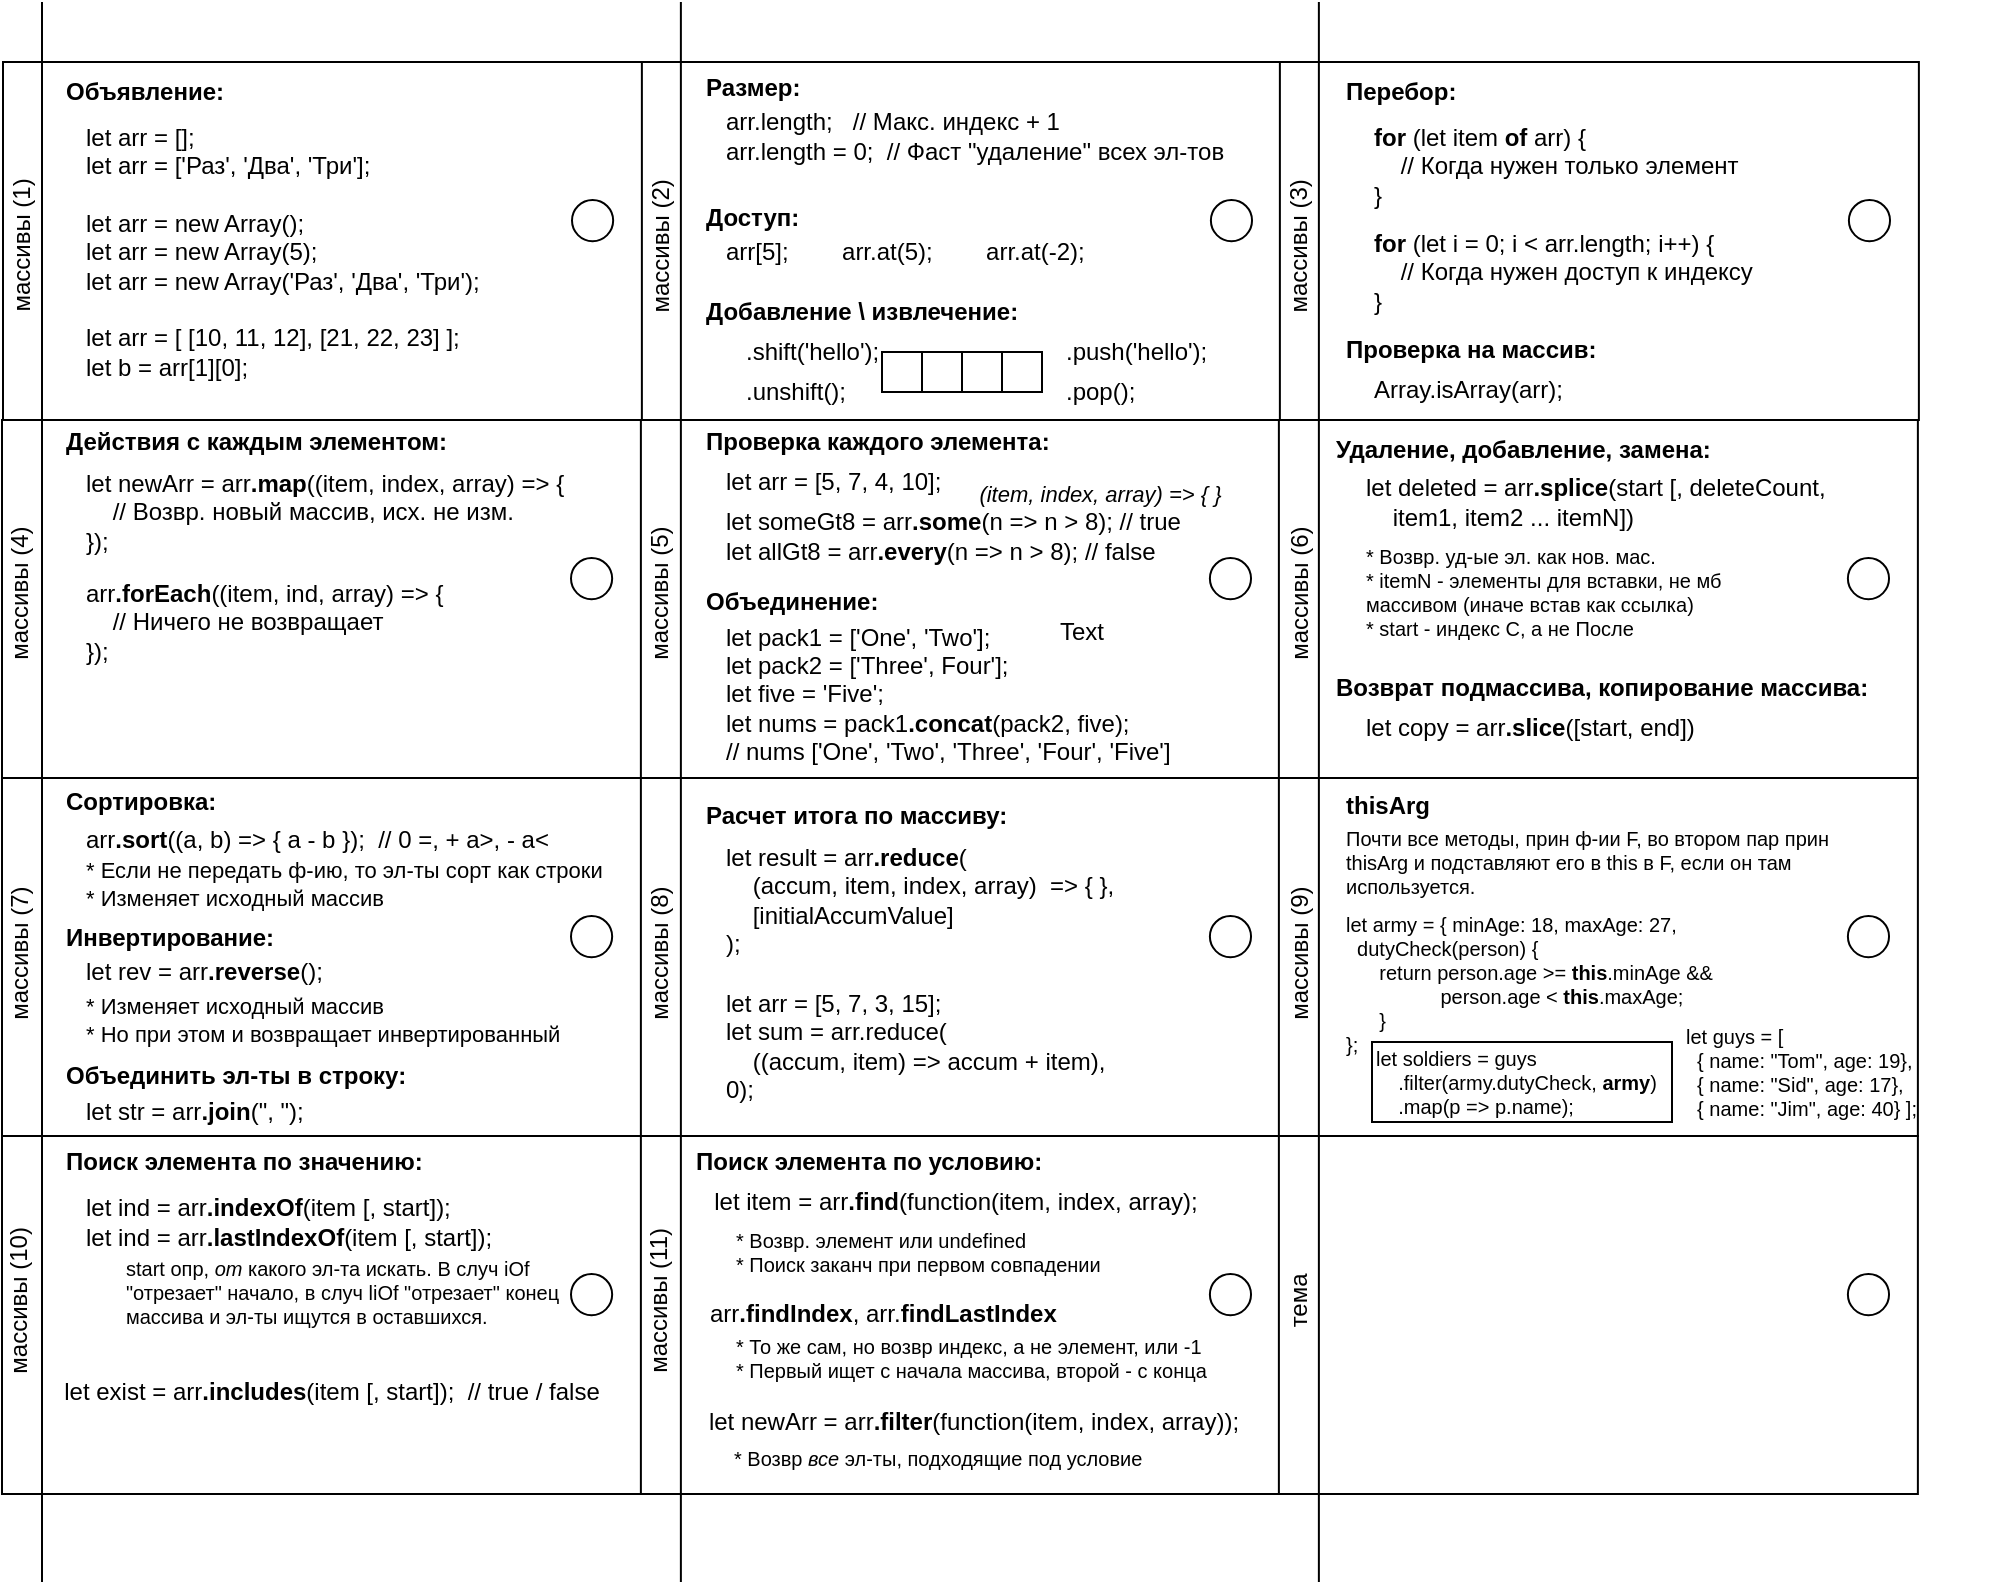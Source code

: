 <mxfile version="21.2.1" type="device">
  <diagram name="Page-1" id="1KvLHjhDO8Ya7sMIbihE">
    <mxGraphModel dx="1548" dy="902" grid="1" gridSize="10" guides="0" tooltips="1" connect="0" arrows="0" fold="1" page="1" pageScale="1" pageWidth="1169" pageHeight="827" math="0" shadow="0">
      <root>
        <mxCell id="0" />
        <mxCell id="1" parent="0" />
        <mxCell id="gW3RS581xUKZD0ln1KTk-149" value="" style="rounded=0;whiteSpace=wrap;html=1;" parent="1" vertex="1">
          <mxGeometry x="100.5" y="50" width="319.5" height="179" as="geometry" />
        </mxCell>
        <mxCell id="gW3RS581xUKZD0ln1KTk-156" value="" style="ellipse;whiteSpace=wrap;html=1;aspect=fixed;" parent="1" vertex="1">
          <mxGeometry x="385" y="119" width="20.58" height="20.58" as="geometry" />
        </mxCell>
        <mxCell id="gW3RS581xUKZD0ln1KTk-175" value="массивы (1)" style="text;html=1;strokeColor=none;fillColor=none;align=center;verticalAlign=middle;whiteSpace=wrap;rounded=0;fontSize=12;rotation=-90;" parent="1" vertex="1">
          <mxGeometry x="21.56" y="135.36" width="177" height="13.12" as="geometry" />
        </mxCell>
        <mxCell id="rAkCXhPuqPbyu8A7eklI-6" value="" style="rounded=0;whiteSpace=wrap;html=1;" parent="1" vertex="1">
          <mxGeometry x="100" y="229" width="319.5" height="179" as="geometry" />
        </mxCell>
        <mxCell id="rAkCXhPuqPbyu8A7eklI-7" value="" style="ellipse;whiteSpace=wrap;html=1;aspect=fixed;" parent="1" vertex="1">
          <mxGeometry x="384.5" y="298" width="20.58" height="20.58" as="geometry" />
        </mxCell>
        <mxCell id="rAkCXhPuqPbyu8A7eklI-8" value="" style="rounded=0;whiteSpace=wrap;html=1;" parent="1" vertex="1">
          <mxGeometry x="100" y="408" width="319.5" height="179" as="geometry" />
        </mxCell>
        <mxCell id="rAkCXhPuqPbyu8A7eklI-9" value="" style="ellipse;whiteSpace=wrap;html=1;aspect=fixed;" parent="1" vertex="1">
          <mxGeometry x="384.5" y="477" width="20.58" height="20.58" as="geometry" />
        </mxCell>
        <mxCell id="rAkCXhPuqPbyu8A7eklI-10" value="" style="rounded=0;whiteSpace=wrap;html=1;" parent="1" vertex="1">
          <mxGeometry x="100" y="587" width="319.5" height="179" as="geometry" />
        </mxCell>
        <mxCell id="rAkCXhPuqPbyu8A7eklI-11" value="" style="ellipse;whiteSpace=wrap;html=1;aspect=fixed;" parent="1" vertex="1">
          <mxGeometry x="384.5" y="656" width="20.58" height="20.58" as="geometry" />
        </mxCell>
        <mxCell id="rAkCXhPuqPbyu8A7eklI-14" value="" style="endArrow=none;html=1;rounded=0;" parent="1" edge="1">
          <mxGeometry width="50" height="50" relative="1" as="geometry">
            <mxPoint x="120" y="810" as="sourcePoint" />
            <mxPoint x="120" y="20" as="targetPoint" />
          </mxGeometry>
        </mxCell>
        <mxCell id="zjbpPbley1TwkYgg-s3r-1" value="" style="rounded=0;whiteSpace=wrap;html=1;" parent="1" vertex="1">
          <mxGeometry x="419.94" y="50" width="319.5" height="179" as="geometry" />
        </mxCell>
        <mxCell id="zjbpPbley1TwkYgg-s3r-2" value="" style="ellipse;whiteSpace=wrap;html=1;aspect=fixed;" parent="1" vertex="1">
          <mxGeometry x="704.44" y="119" width="20.58" height="20.58" as="geometry" />
        </mxCell>
        <mxCell id="zjbpPbley1TwkYgg-s3r-3" value="массивы (2)" style="text;html=1;strokeColor=none;fillColor=none;align=center;verticalAlign=middle;whiteSpace=wrap;rounded=0;fontSize=12;rotation=-90;" parent="1" vertex="1">
          <mxGeometry x="341" y="135.36" width="177" height="13.12" as="geometry" />
        </mxCell>
        <mxCell id="zjbpPbley1TwkYgg-s3r-10" value="" style="rounded=0;whiteSpace=wrap;html=1;" parent="1" vertex="1">
          <mxGeometry x="419.44" y="229" width="319.5" height="179" as="geometry" />
        </mxCell>
        <mxCell id="zjbpPbley1TwkYgg-s3r-11" value="" style="ellipse;whiteSpace=wrap;html=1;aspect=fixed;" parent="1" vertex="1">
          <mxGeometry x="703.94" y="298" width="20.58" height="20.58" as="geometry" />
        </mxCell>
        <mxCell id="zjbpPbley1TwkYgg-s3r-12" value="" style="rounded=0;whiteSpace=wrap;html=1;" parent="1" vertex="1">
          <mxGeometry x="419.44" y="408" width="319.5" height="179" as="geometry" />
        </mxCell>
        <mxCell id="zjbpPbley1TwkYgg-s3r-13" value="" style="ellipse;whiteSpace=wrap;html=1;aspect=fixed;" parent="1" vertex="1">
          <mxGeometry x="703.94" y="477" width="20.58" height="20.58" as="geometry" />
        </mxCell>
        <mxCell id="zjbpPbley1TwkYgg-s3r-14" value="" style="rounded=0;whiteSpace=wrap;html=1;" parent="1" vertex="1">
          <mxGeometry x="419.44" y="587" width="319.5" height="179" as="geometry" />
        </mxCell>
        <mxCell id="zjbpPbley1TwkYgg-s3r-15" value="" style="ellipse;whiteSpace=wrap;html=1;aspect=fixed;" parent="1" vertex="1">
          <mxGeometry x="703.94" y="656" width="20.58" height="20.58" as="geometry" />
        </mxCell>
        <mxCell id="zjbpPbley1TwkYgg-s3r-16" value="" style="endArrow=none;html=1;rounded=0;" parent="1" edge="1">
          <mxGeometry width="50" height="50" relative="1" as="geometry">
            <mxPoint x="439.44" y="810" as="sourcePoint" />
            <mxPoint x="439.44" y="20" as="targetPoint" />
          </mxGeometry>
        </mxCell>
        <mxCell id="zjbpPbley1TwkYgg-s3r-17" value="" style="rounded=0;whiteSpace=wrap;html=1;" parent="1" vertex="1">
          <mxGeometry x="738.94" y="50" width="319.5" height="179" as="geometry" />
        </mxCell>
        <mxCell id="zjbpPbley1TwkYgg-s3r-18" value="" style="ellipse;whiteSpace=wrap;html=1;aspect=fixed;" parent="1" vertex="1">
          <mxGeometry x="1023.44" y="119" width="20.58" height="20.58" as="geometry" />
        </mxCell>
        <mxCell id="zjbpPbley1TwkYgg-s3r-19" value="массивы (3)" style="text;html=1;strokeColor=none;fillColor=none;align=center;verticalAlign=middle;whiteSpace=wrap;rounded=0;fontSize=12;rotation=-90;" parent="1" vertex="1">
          <mxGeometry x="660" y="135.36" width="177" height="13.12" as="geometry" />
        </mxCell>
        <mxCell id="zjbpPbley1TwkYgg-s3r-26" value="" style="rounded=0;whiteSpace=wrap;html=1;" parent="1" vertex="1">
          <mxGeometry x="738.44" y="229" width="319.5" height="179" as="geometry" />
        </mxCell>
        <mxCell id="zjbpPbley1TwkYgg-s3r-27" value="" style="ellipse;whiteSpace=wrap;html=1;aspect=fixed;" parent="1" vertex="1">
          <mxGeometry x="1022.94" y="298" width="20.58" height="20.58" as="geometry" />
        </mxCell>
        <mxCell id="zjbpPbley1TwkYgg-s3r-28" value="" style="rounded=0;whiteSpace=wrap;html=1;" parent="1" vertex="1">
          <mxGeometry x="738.44" y="408" width="319.5" height="179" as="geometry" />
        </mxCell>
        <mxCell id="zjbpPbley1TwkYgg-s3r-29" value="" style="ellipse;whiteSpace=wrap;html=1;aspect=fixed;" parent="1" vertex="1">
          <mxGeometry x="1022.94" y="477" width="20.58" height="20.58" as="geometry" />
        </mxCell>
        <mxCell id="zjbpPbley1TwkYgg-s3r-30" value="" style="rounded=0;whiteSpace=wrap;html=1;" parent="1" vertex="1">
          <mxGeometry x="738.44" y="587" width="319.5" height="179" as="geometry" />
        </mxCell>
        <mxCell id="zjbpPbley1TwkYgg-s3r-31" value="" style="ellipse;whiteSpace=wrap;html=1;aspect=fixed;" parent="1" vertex="1">
          <mxGeometry x="1022.94" y="656" width="20.58" height="20.58" as="geometry" />
        </mxCell>
        <mxCell id="zjbpPbley1TwkYgg-s3r-32" value="" style="endArrow=none;html=1;rounded=0;" parent="1" edge="1">
          <mxGeometry width="50" height="50" relative="1" as="geometry">
            <mxPoint x="758.44" y="810" as="sourcePoint" />
            <mxPoint x="758.44" y="20" as="targetPoint" />
          </mxGeometry>
        </mxCell>
        <mxCell id="zjbpPbley1TwkYgg-s3r-33" value="массивы (5)" style="text;html=1;strokeColor=none;fillColor=none;align=center;verticalAlign=middle;whiteSpace=wrap;rounded=0;fontSize=12;rotation=-90;" parent="1" vertex="1">
          <mxGeometry x="340" y="309" width="177" height="13.12" as="geometry" />
        </mxCell>
        <mxCell id="zjbpPbley1TwkYgg-s3r-34" value="массивы (6)" style="text;html=1;strokeColor=none;fillColor=none;align=center;verticalAlign=middle;whiteSpace=wrap;rounded=0;fontSize=12;rotation=-90;" parent="1" vertex="1">
          <mxGeometry x="660" y="309" width="177" height="13.12" as="geometry" />
        </mxCell>
        <mxCell id="zjbpPbley1TwkYgg-s3r-35" value="массивы (4)" style="text;html=1;strokeColor=none;fillColor=none;align=center;verticalAlign=middle;whiteSpace=wrap;rounded=0;fontSize=12;rotation=-90;" parent="1" vertex="1">
          <mxGeometry x="20" y="309" width="177" height="13.12" as="geometry" />
        </mxCell>
        <mxCell id="zjbpPbley1TwkYgg-s3r-36" value="массивы (9)" style="text;html=1;strokeColor=none;fillColor=none;align=center;verticalAlign=middle;whiteSpace=wrap;rounded=0;fontSize=12;rotation=-90;" parent="1" vertex="1">
          <mxGeometry x="660" y="489" width="177" height="13.12" as="geometry" />
        </mxCell>
        <mxCell id="zjbpPbley1TwkYgg-s3r-37" value="тема" style="text;html=1;strokeColor=none;fillColor=none;align=center;verticalAlign=middle;whiteSpace=wrap;rounded=0;fontSize=12;rotation=-90;" parent="1" vertex="1">
          <mxGeometry x="660" y="662.64" width="177" height="13.12" as="geometry" />
        </mxCell>
        <mxCell id="zjbpPbley1TwkYgg-s3r-38" value="массивы (8)" style="text;html=1;strokeColor=none;fillColor=none;align=center;verticalAlign=middle;whiteSpace=wrap;rounded=0;fontSize=12;rotation=-90;" parent="1" vertex="1">
          <mxGeometry x="340" y="489" width="177" height="13.12" as="geometry" />
        </mxCell>
        <mxCell id="zjbpPbley1TwkYgg-s3r-39" value="массивы (11)" style="text;html=1;strokeColor=none;fillColor=none;align=center;verticalAlign=middle;whiteSpace=wrap;rounded=0;fontSize=12;rotation=-90;" parent="1" vertex="1">
          <mxGeometry x="340" y="662.64" width="177" height="13.12" as="geometry" />
        </mxCell>
        <mxCell id="zjbpPbley1TwkYgg-s3r-40" value="массивы (7)" style="text;html=1;strokeColor=none;fillColor=none;align=center;verticalAlign=middle;whiteSpace=wrap;rounded=0;fontSize=12;rotation=-90;" parent="1" vertex="1">
          <mxGeometry x="20" y="489" width="177" height="13.12" as="geometry" />
        </mxCell>
        <mxCell id="zjbpPbley1TwkYgg-s3r-41" value="массивы (10)" style="text;html=1;strokeColor=none;fillColor=none;align=center;verticalAlign=middle;whiteSpace=wrap;rounded=0;fontSize=12;rotation=-90;" parent="1" vertex="1">
          <mxGeometry x="20" y="662.64" width="177" height="13.12" as="geometry" />
        </mxCell>
        <mxCell id="-vLvVNmVdAqNbn93lAZJ-1" value="let arr = [];&lt;br&gt;let arr = [&#39;Раз&#39;, &#39;Два&#39;, &#39;Три&#39;];&lt;br&gt;&lt;br&gt;let arr = new Array();&lt;br&gt;let arr = new Array(5);&lt;br&gt;let arr = new Array(&#39;Раз&#39;, &#39;Два&#39;, &#39;Три&#39;);&lt;br&gt;&lt;br&gt;let arr = [ [10, 11, 12], [21, 22, 23] ];&lt;br&gt;let b = arr[1][0];" style="text;html=1;strokeColor=none;fillColor=none;align=left;verticalAlign=middle;whiteSpace=wrap;rounded=0;" parent="1" vertex="1">
          <mxGeometry x="140" y="70" width="240" height="150" as="geometry" />
        </mxCell>
        <mxCell id="-vLvVNmVdAqNbn93lAZJ-2" value="Объявление:" style="text;html=1;strokeColor=none;fillColor=none;align=left;verticalAlign=middle;whiteSpace=wrap;rounded=0;fontStyle=1" parent="1" vertex="1">
          <mxGeometry x="130" y="50" width="210" height="30" as="geometry" />
        </mxCell>
        <mxCell id="-vLvVNmVdAqNbn93lAZJ-3" value="Размер:" style="text;html=1;strokeColor=none;fillColor=none;align=left;verticalAlign=middle;whiteSpace=wrap;rounded=0;fontStyle=1" parent="1" vertex="1">
          <mxGeometry x="450" y="58" width="210" height="10" as="geometry" />
        </mxCell>
        <mxCell id="-vLvVNmVdAqNbn93lAZJ-4" value="arr.length;&amp;nbsp; &amp;nbsp;// Макс. индекс + 1&lt;br&gt;arr.length = 0;&amp;nbsp; // Фаст &quot;удаление&quot; всех эл-тов" style="text;html=1;strokeColor=none;fillColor=none;align=left;verticalAlign=middle;whiteSpace=wrap;rounded=0;" parent="1" vertex="1">
          <mxGeometry x="460" y="69" width="270" height="36" as="geometry" />
        </mxCell>
        <mxCell id="-vLvVNmVdAqNbn93lAZJ-6" value="arr[5];&amp;nbsp; &amp;nbsp; &amp;nbsp; &amp;nbsp; arr.at(5);&amp;nbsp; &amp;nbsp; &amp;nbsp; &amp;nbsp; arr.at(-2);" style="text;html=1;strokeColor=none;fillColor=none;align=left;verticalAlign=middle;whiteSpace=wrap;rounded=0;" parent="1" vertex="1">
          <mxGeometry x="460" y="136" width="240" height="18" as="geometry" />
        </mxCell>
        <mxCell id="-vLvVNmVdAqNbn93lAZJ-7" value="Доступ:" style="text;html=1;strokeColor=none;fillColor=none;align=left;verticalAlign=middle;whiteSpace=wrap;rounded=0;fontStyle=1" parent="1" vertex="1">
          <mxGeometry x="450" y="118" width="210" height="20" as="geometry" />
        </mxCell>
        <mxCell id="-vLvVNmVdAqNbn93lAZJ-8" value="Перебор:" style="text;html=1;strokeColor=none;fillColor=none;align=left;verticalAlign=middle;whiteSpace=wrap;rounded=0;fontStyle=1" parent="1" vertex="1">
          <mxGeometry x="770" y="50" width="210" height="30" as="geometry" />
        </mxCell>
        <mxCell id="-vLvVNmVdAqNbn93lAZJ-9" value="&lt;b&gt;for &lt;/b&gt;(let i = 0; i &amp;lt; arr.length; i++) {&lt;br&gt;&amp;nbsp; &amp;nbsp; // Когда нужен доступ к индексу&lt;br&gt;}" style="text;html=1;strokeColor=none;fillColor=none;align=left;verticalAlign=middle;whiteSpace=wrap;rounded=0;" parent="1" vertex="1">
          <mxGeometry x="784" y="140" width="270" height="30" as="geometry" />
        </mxCell>
        <mxCell id="-vLvVNmVdAqNbn93lAZJ-10" value="&lt;b&gt;for&lt;/b&gt; (let item &lt;b&gt;of&lt;/b&gt; arr) {&lt;br style=&quot;border-color: var(--border-color);&quot;&gt;&lt;span style=&quot;&quot;&gt;&amp;nbsp; &amp;nbsp; // Когда нужен только элемент&lt;/span&gt;&lt;br style=&quot;border-color: var(--border-color);&quot;&gt;&lt;span style=&quot;&quot;&gt;}&lt;/span&gt;" style="text;html=1;strokeColor=none;fillColor=none;align=left;verticalAlign=middle;whiteSpace=wrap;rounded=0;" parent="1" vertex="1">
          <mxGeometry x="784" y="87" width="200" height="30" as="geometry" />
        </mxCell>
        <mxCell id="-vLvVNmVdAqNbn93lAZJ-11" value="Добавление \ извлечение:" style="text;html=1;strokeColor=none;fillColor=none;align=left;verticalAlign=middle;whiteSpace=wrap;rounded=0;fontStyle=1" parent="1" vertex="1">
          <mxGeometry x="450" y="165" width="160" height="20" as="geometry" />
        </mxCell>
        <mxCell id="-vLvVNmVdAqNbn93lAZJ-12" value="" style="rounded=0;whiteSpace=wrap;html=1;" parent="1" vertex="1">
          <mxGeometry x="540" y="195" width="20" height="20" as="geometry" />
        </mxCell>
        <mxCell id="-vLvVNmVdAqNbn93lAZJ-13" value="" style="rounded=0;whiteSpace=wrap;html=1;" parent="1" vertex="1">
          <mxGeometry x="560" y="195" width="20" height="20" as="geometry" />
        </mxCell>
        <mxCell id="-vLvVNmVdAqNbn93lAZJ-14" value="" style="rounded=0;whiteSpace=wrap;html=1;" parent="1" vertex="1">
          <mxGeometry x="580" y="195" width="20" height="20" as="geometry" />
        </mxCell>
        <mxCell id="-vLvVNmVdAqNbn93lAZJ-15" value="" style="rounded=0;whiteSpace=wrap;html=1;" parent="1" vertex="1">
          <mxGeometry x="600" y="195" width="20" height="20" as="geometry" />
        </mxCell>
        <mxCell id="-vLvVNmVdAqNbn93lAZJ-16" value=".push(&#39;hello&#39;);" style="text;html=1;strokeColor=none;fillColor=none;align=left;verticalAlign=middle;whiteSpace=wrap;rounded=0;" parent="1" vertex="1">
          <mxGeometry x="630" y="185" width="60" height="20" as="geometry" />
        </mxCell>
        <mxCell id="-vLvVNmVdAqNbn93lAZJ-17" value=".pop();" style="text;html=1;strokeColor=none;fillColor=none;align=left;verticalAlign=middle;whiteSpace=wrap;rounded=0;" parent="1" vertex="1">
          <mxGeometry x="630" y="205" width="60" height="20" as="geometry" />
        </mxCell>
        <mxCell id="-vLvVNmVdAqNbn93lAZJ-18" value=".shift(&#39;hello&#39;);" style="text;html=1;strokeColor=none;fillColor=none;align=left;verticalAlign=middle;whiteSpace=wrap;rounded=0;" parent="1" vertex="1">
          <mxGeometry x="470" y="185" width="60" height="20" as="geometry" />
        </mxCell>
        <mxCell id="-vLvVNmVdAqNbn93lAZJ-19" value=".unshift();" style="text;html=1;strokeColor=none;fillColor=none;align=left;verticalAlign=middle;whiteSpace=wrap;rounded=0;" parent="1" vertex="1">
          <mxGeometry x="470" y="205" width="60" height="20" as="geometry" />
        </mxCell>
        <mxCell id="-vLvVNmVdAqNbn93lAZJ-20" value="Проверка на массив:" style="text;html=1;strokeColor=none;fillColor=none;align=left;verticalAlign=middle;whiteSpace=wrap;rounded=0;fontStyle=1" parent="1" vertex="1">
          <mxGeometry x="770" y="184" width="210" height="20" as="geometry" />
        </mxCell>
        <mxCell id="-vLvVNmVdAqNbn93lAZJ-21" value="Array.isArray(arr);" style="text;html=1;strokeColor=none;fillColor=none;align=left;verticalAlign=middle;whiteSpace=wrap;rounded=0;" parent="1" vertex="1">
          <mxGeometry x="784" y="204" width="270" height="20" as="geometry" />
        </mxCell>
        <mxCell id="-vLvVNmVdAqNbn93lAZJ-22" value="Действия с каждым элементом:" style="text;html=1;strokeColor=none;fillColor=none;align=left;verticalAlign=middle;whiteSpace=wrap;rounded=0;fontStyle=1" parent="1" vertex="1">
          <mxGeometry x="130" y="230" width="210" height="20" as="geometry" />
        </mxCell>
        <mxCell id="-vLvVNmVdAqNbn93lAZJ-23" value="&lt;span style=&quot;border-color: var(--border-color);&quot;&gt;let newArr = arr&lt;/span&gt;&lt;b style=&quot;border-color: var(--border-color);&quot;&gt;.map&lt;/b&gt;((item, index, array) =&amp;gt; {&lt;br&gt;&amp;nbsp; &amp;nbsp; // Возвр. новый массив, исх. не изм.&lt;br&gt;});" style="text;html=1;strokeColor=none;fillColor=none;align=left;verticalAlign=middle;whiteSpace=wrap;rounded=0;" parent="1" vertex="1">
          <mxGeometry x="140" y="255" width="260" height="40" as="geometry" />
        </mxCell>
        <mxCell id="-vLvVNmVdAqNbn93lAZJ-24" value="arr&lt;b&gt;.forEach&lt;/b&gt;((item, ind, array) =&amp;gt; {&lt;br&gt;&amp;nbsp; &amp;nbsp; // Ничего не возвращает&lt;br&gt;});" style="text;html=1;strokeColor=none;fillColor=none;align=left;verticalAlign=middle;whiteSpace=wrap;rounded=0;" parent="1" vertex="1">
          <mxGeometry x="140" y="310" width="240" height="40" as="geometry" />
        </mxCell>
        <mxCell id="-vLvVNmVdAqNbn93lAZJ-25" value="Проверка каждого элемента:&amp;nbsp;&amp;nbsp;" style="text;html=1;strokeColor=none;fillColor=none;align=left;verticalAlign=middle;whiteSpace=wrap;rounded=0;fontStyle=1" parent="1" vertex="1">
          <mxGeometry x="450" y="230" width="220" height="20" as="geometry" />
        </mxCell>
        <mxCell id="-vLvVNmVdAqNbn93lAZJ-26" value="&amp;nbsp; &amp;nbsp; &amp;nbsp; &amp;nbsp; &amp;nbsp; &amp;nbsp; &amp;nbsp; &amp;nbsp; &amp;nbsp; &amp;nbsp; &amp;nbsp; &amp;nbsp; &amp;nbsp; &amp;nbsp; &amp;nbsp; &amp;nbsp; &amp;nbsp; &amp;nbsp; &amp;nbsp;&amp;nbsp;&lt;font style=&quot;font-size: 11px;&quot;&gt;&lt;i&gt;(item, index, array) =&amp;gt; { }&lt;/i&gt;&lt;/font&gt;&lt;br&gt;let someGt8 = arr&lt;b&gt;.some&lt;/b&gt;(n =&amp;gt; n &amp;gt; 8);  // true&lt;br&gt;let allGt8 = arr&lt;b&gt;.every&lt;/b&gt;(n =&amp;gt; n &amp;gt; 8);  // false" style="text;html=1;strokeColor=none;fillColor=none;align=left;verticalAlign=middle;whiteSpace=wrap;rounded=0;" parent="1" vertex="1">
          <mxGeometry x="460" y="255" width="300" height="50" as="geometry" />
        </mxCell>
        <mxCell id="-vLvVNmVdAqNbn93lAZJ-27" value="Объединение:" style="text;html=1;strokeColor=none;fillColor=none;align=left;verticalAlign=middle;whiteSpace=wrap;rounded=0;fontStyle=1" parent="1" vertex="1">
          <mxGeometry x="450" y="310" width="210" height="20" as="geometry" />
        </mxCell>
        <mxCell id="-vLvVNmVdAqNbn93lAZJ-28" value="let pack1 = [&#39;One&#39;, &#39;Two&#39;];&lt;br&gt;let pack2 = [&#39;Three&#39;, Four&#39;];&lt;br&gt;let five = &#39;Five&#39;;&lt;br&gt;let nums = pack1&lt;b&gt;.concat&lt;/b&gt;(pack2, five);&lt;br&gt;// nums [&#39;One&#39;, &#39;Two&#39;, &#39;Three&#39;, &#39;Four&#39;, &#39;Five&#39;]" style="text;html=1;strokeColor=none;fillColor=none;align=left;verticalAlign=middle;whiteSpace=wrap;rounded=0;" parent="1" vertex="1">
          <mxGeometry x="460" y="331" width="270" height="70" as="geometry" />
        </mxCell>
        <mxCell id="-vLvVNmVdAqNbn93lAZJ-29" value="let arr = [5, 7, 4, 10];" style="text;html=1;strokeColor=none;fillColor=none;align=left;verticalAlign=middle;whiteSpace=wrap;rounded=0;" parent="1" vertex="1">
          <mxGeometry x="460" y="250" width="150" height="20" as="geometry" />
        </mxCell>
        <mxCell id="Av9nSzHYxz-Q4qvT4RfD-1" value="Удаление, добавление, замена:&amp;nbsp;&amp;nbsp;" style="text;html=1;strokeColor=none;fillColor=none;align=left;verticalAlign=middle;whiteSpace=wrap;rounded=0;fontStyle=1" vertex="1" parent="1">
          <mxGeometry x="765" y="234" width="220" height="20" as="geometry" />
        </mxCell>
        <mxCell id="Av9nSzHYxz-Q4qvT4RfD-2" value="let deleted = arr&lt;b&gt;.splice&lt;/b&gt;(start [, deleteCount, &lt;br&gt;&amp;nbsp; &amp;nbsp; item1, item2 ... itemN])" style="text;html=1;strokeColor=none;fillColor=none;align=left;verticalAlign=middle;whiteSpace=wrap;rounded=0;" vertex="1" parent="1">
          <mxGeometry x="780" y="260" width="320" height="20" as="geometry" />
        </mxCell>
        <mxCell id="Av9nSzHYxz-Q4qvT4RfD-3" value="Text" style="text;html=1;strokeColor=none;fillColor=none;align=center;verticalAlign=middle;whiteSpace=wrap;rounded=0;" vertex="1" parent="1">
          <mxGeometry x="610" y="320" width="60" height="30" as="geometry" />
        </mxCell>
        <mxCell id="Av9nSzHYxz-Q4qvT4RfD-6" value="* Возвр. уд-ые эл. как нов. мас.&lt;br&gt;* itemN -&amp;nbsp;элементы для вставки, не мб массивом (иначе встав как ссылка)&lt;br&gt;* start - индекс С, а не После" style="text;html=1;strokeColor=none;fillColor=none;align=left;verticalAlign=middle;whiteSpace=wrap;rounded=0;fontSize=10;" vertex="1" parent="1">
          <mxGeometry x="780" y="290" width="210" height="50" as="geometry" />
        </mxCell>
        <mxCell id="Av9nSzHYxz-Q4qvT4RfD-7" value="Возврат подмассива, копирование массива:&amp;nbsp;&amp;nbsp;" style="text;html=1;strokeColor=none;fillColor=none;align=left;verticalAlign=middle;whiteSpace=wrap;rounded=0;fontStyle=1" vertex="1" parent="1">
          <mxGeometry x="765" y="353" width="280" height="20" as="geometry" />
        </mxCell>
        <mxCell id="Av9nSzHYxz-Q4qvT4RfD-8" value="let copy = arr&lt;b&gt;.slice&lt;/b&gt;([start, end])" style="text;html=1;strokeColor=none;fillColor=none;align=left;verticalAlign=middle;whiteSpace=wrap;rounded=0;" vertex="1" parent="1">
          <mxGeometry x="780" y="373" width="220" height="20" as="geometry" />
        </mxCell>
        <mxCell id="Av9nSzHYxz-Q4qvT4RfD-14" value="Сортировка:" style="text;html=1;strokeColor=none;fillColor=none;align=left;verticalAlign=middle;whiteSpace=wrap;rounded=0;fontStyle=1" vertex="1" parent="1">
          <mxGeometry x="130" y="410" width="210" height="20" as="geometry" />
        </mxCell>
        <mxCell id="Av9nSzHYxz-Q4qvT4RfD-15" value="&lt;span style=&quot;border-color: var(--border-color);&quot;&gt;arr&lt;/span&gt;&lt;b style=&quot;border-color: var(--border-color);&quot;&gt;.sort&lt;/b&gt;((a, b) =&amp;gt; { a - b });&amp;nbsp; // 0 =, + a&amp;gt;, - a&amp;lt;" style="text;html=1;strokeColor=none;fillColor=none;align=left;verticalAlign=middle;whiteSpace=wrap;rounded=0;" vertex="1" parent="1">
          <mxGeometry x="140" y="431" width="260" height="15" as="geometry" />
        </mxCell>
        <mxCell id="Av9nSzHYxz-Q4qvT4RfD-16" value="* Если не передать ф-ию, то эл-ты сорт как строки&lt;br style=&quot;font-size: 11px;&quot;&gt;* Изменяет исходный массив" style="text;html=1;strokeColor=none;fillColor=none;align=left;verticalAlign=middle;whiteSpace=wrap;rounded=0;fontStyle=0;fontSize=11;" vertex="1" parent="1">
          <mxGeometry x="140" y="446" width="270" height="30" as="geometry" />
        </mxCell>
        <mxCell id="Av9nSzHYxz-Q4qvT4RfD-17" value="Инвертирование:" style="text;html=1;strokeColor=none;fillColor=none;align=left;verticalAlign=middle;whiteSpace=wrap;rounded=0;fontStyle=1" vertex="1" parent="1">
          <mxGeometry x="130" y="478" width="210" height="20" as="geometry" />
        </mxCell>
        <mxCell id="Av9nSzHYxz-Q4qvT4RfD-18" value="&lt;span style=&quot;border-color: var(--border-color);&quot;&gt;let rev = arr&lt;/span&gt;&lt;b style=&quot;border-color: var(--border-color);&quot;&gt;.reverse&lt;/b&gt;();" style="text;html=1;strokeColor=none;fillColor=none;align=left;verticalAlign=middle;whiteSpace=wrap;rounded=0;" vertex="1" parent="1">
          <mxGeometry x="140" y="497" width="260" height="15" as="geometry" />
        </mxCell>
        <mxCell id="Av9nSzHYxz-Q4qvT4RfD-19" value="* Изменяет исходный массив&lt;br&gt;* Но при этом и возвращает инвертированный" style="text;html=1;strokeColor=none;fillColor=none;align=left;verticalAlign=middle;whiteSpace=wrap;rounded=0;fontStyle=0;fontSize=11;" vertex="1" parent="1">
          <mxGeometry x="140" y="514" width="270" height="30" as="geometry" />
        </mxCell>
        <mxCell id="Av9nSzHYxz-Q4qvT4RfD-20" value="Объединить эл-ты в строку:" style="text;html=1;strokeColor=none;fillColor=none;align=left;verticalAlign=middle;whiteSpace=wrap;rounded=0;fontStyle=1" vertex="1" parent="1">
          <mxGeometry x="130" y="547" width="210" height="20" as="geometry" />
        </mxCell>
        <mxCell id="Av9nSzHYxz-Q4qvT4RfD-21" value="let str = arr&lt;b&gt;.join&lt;/b&gt;(&quot;, &quot;);" style="text;html=1;strokeColor=none;fillColor=none;align=left;verticalAlign=middle;whiteSpace=wrap;rounded=0;" vertex="1" parent="1">
          <mxGeometry x="140" y="560" width="160" height="30" as="geometry" />
        </mxCell>
        <mxCell id="Av9nSzHYxz-Q4qvT4RfD-22" value="Расчет итога по массиву:" style="text;html=1;strokeColor=none;fillColor=none;align=left;verticalAlign=middle;whiteSpace=wrap;rounded=0;fontStyle=1" vertex="1" parent="1">
          <mxGeometry x="450" y="417" width="210" height="20" as="geometry" />
        </mxCell>
        <mxCell id="Av9nSzHYxz-Q4qvT4RfD-23" value="let result = arr&lt;b&gt;.reduce&lt;/b&gt;(&lt;br&gt;&amp;nbsp; &amp;nbsp; (accum, item, index, array)&amp;nbsp; =&amp;gt; { },&lt;br&gt;&amp;nbsp; &amp;nbsp; [initialAccumValue]&lt;br&gt;);" style="text;html=1;strokeColor=none;fillColor=none;align=left;verticalAlign=middle;whiteSpace=wrap;rounded=0;" vertex="1" parent="1">
          <mxGeometry x="460" y="439" width="200" height="60" as="geometry" />
        </mxCell>
        <mxCell id="Av9nSzHYxz-Q4qvT4RfD-24" value="let arr = [5, 7, 3, 15];&lt;br&gt;let sum = arr.reduce(&lt;br&gt;&amp;nbsp; &amp;nbsp; ((accum, item) =&amp;gt; accum + item), &lt;br&gt;  0);" style="text;html=1;strokeColor=none;fillColor=none;align=left;verticalAlign=middle;whiteSpace=wrap;rounded=0;" vertex="1" parent="1">
          <mxGeometry x="460" y="507" width="260" height="70" as="geometry" />
        </mxCell>
        <mxCell id="Av9nSzHYxz-Q4qvT4RfD-25" value="thisArg" style="text;html=1;strokeColor=none;fillColor=none;align=left;verticalAlign=middle;whiteSpace=wrap;rounded=0;fontStyle=1" vertex="1" parent="1">
          <mxGeometry x="770" y="412" width="210" height="20" as="geometry" />
        </mxCell>
        <mxCell id="Av9nSzHYxz-Q4qvT4RfD-26" value="Почти все методы, прин ф-ии F, во втором пар прин thisArg и подставляют его в this в F, если он там используется." style="text;html=1;strokeColor=none;fillColor=none;align=left;verticalAlign=middle;whiteSpace=wrap;rounded=0;fontSize=10;" vertex="1" parent="1">
          <mxGeometry x="770" y="435" width="250" height="30" as="geometry" />
        </mxCell>
        <mxCell id="Av9nSzHYxz-Q4qvT4RfD-27" value="let soldiers = guys&lt;br&gt;&amp;nbsp; &amp;nbsp; .filter(army.dutyCheck, &lt;b&gt;army&lt;/b&gt;)&lt;br&gt;&amp;nbsp; &amp;nbsp; .map(p =&amp;gt; p.name);" style="text;html=1;strokeColor=default;fillColor=none;align=left;verticalAlign=middle;whiteSpace=wrap;rounded=0;fontSize=10;" vertex="1" parent="1">
          <mxGeometry x="785" y="540" width="150" height="40" as="geometry" />
        </mxCell>
        <mxCell id="Av9nSzHYxz-Q4qvT4RfD-28" value="let army = { minAge: 18, maxAge: 27,&lt;br&gt;&amp;nbsp; dutyCheck(person) {&lt;br&gt;&amp;nbsp; &amp;nbsp; &amp;nbsp; return person.age &amp;gt;= &lt;b&gt;this&lt;/b&gt;.minAge &amp;amp;&amp;amp; &lt;br&gt;&amp;nbsp; &amp;nbsp; &amp;nbsp; &amp;nbsp; &amp;nbsp; &amp;nbsp; &amp;nbsp; &amp;nbsp; &amp;nbsp;person.age &amp;lt; &lt;b&gt;this&lt;/b&gt;.maxAge;&lt;br&gt;&amp;nbsp; &amp;nbsp; &amp;nbsp; }&lt;br&gt;};" style="text;html=1;strokeColor=none;fillColor=none;align=left;verticalAlign=middle;whiteSpace=wrap;rounded=0;fontSize=10;" vertex="1" parent="1">
          <mxGeometry x="770" y="476" width="190" height="70" as="geometry" />
        </mxCell>
        <mxCell id="Av9nSzHYxz-Q4qvT4RfD-29" value="let guys = [ &lt;br&gt;&amp;nbsp; { name: &quot;Tom&quot;,  age: 19},&lt;br&gt;&amp;nbsp; { name: &quot;Sid&quot;,  age: 17},&lt;br&gt;&amp;nbsp; { name: &quot;Jim&quot;,  age: 40} ];" style="text;html=1;strokeColor=none;fillColor=none;align=left;verticalAlign=middle;whiteSpace=wrap;rounded=0;fontSize=10;" vertex="1" parent="1">
          <mxGeometry x="940" y="520" width="120" height="70" as="geometry" />
        </mxCell>
        <mxCell id="Av9nSzHYxz-Q4qvT4RfD-30" value="Поиск элемента по значению:" style="text;html=1;strokeColor=none;fillColor=none;align=left;verticalAlign=middle;whiteSpace=wrap;rounded=0;fontStyle=1" vertex="1" parent="1">
          <mxGeometry x="130" y="590" width="210" height="20" as="geometry" />
        </mxCell>
        <mxCell id="Av9nSzHYxz-Q4qvT4RfD-31" value="let ind = arr&lt;b&gt;.indexOf&lt;/b&gt;(item [, start]);&lt;br&gt;let ind = arr&lt;b&gt;.lastIndexOf&lt;/b&gt;(item [, start]);" style="text;html=1;strokeColor=none;fillColor=none;align=left;verticalAlign=middle;whiteSpace=wrap;rounded=0;" vertex="1" parent="1">
          <mxGeometry x="140" y="620" width="220" height="20" as="geometry" />
        </mxCell>
        <mxCell id="Av9nSzHYxz-Q4qvT4RfD-33" value="start опр, &lt;i style=&quot;font-size: 10px;&quot;&gt;от &lt;/i&gt;какого эл-та искать. В случ iOf &quot;отрезает&quot; начало, в случ liOf &quot;отрезает&quot; конец массива и эл-ты ищутся в оставшихся." style="text;html=1;strokeColor=none;fillColor=none;align=left;verticalAlign=middle;whiteSpace=wrap;rounded=0;fontSize=10;" vertex="1" parent="1">
          <mxGeometry x="160" y="650" width="230" height="30" as="geometry" />
        </mxCell>
        <mxCell id="Av9nSzHYxz-Q4qvT4RfD-34" value="let exist = arr&lt;b&gt;.includes&lt;/b&gt;(item [, start]);&amp;nbsp; // true / false" style="text;html=1;strokeColor=none;fillColor=none;align=center;verticalAlign=middle;whiteSpace=wrap;rounded=0;" vertex="1" parent="1">
          <mxGeometry x="130" y="700" width="270" height="30" as="geometry" />
        </mxCell>
        <mxCell id="Av9nSzHYxz-Q4qvT4RfD-36" value="Поиск элемента по условию:" style="text;html=1;strokeColor=none;fillColor=none;align=left;verticalAlign=middle;whiteSpace=wrap;rounded=0;fontStyle=1" vertex="1" parent="1">
          <mxGeometry x="445" y="590" width="210" height="20" as="geometry" />
        </mxCell>
        <mxCell id="Av9nSzHYxz-Q4qvT4RfD-37" value="let item = arr&lt;b&gt;.find&lt;/b&gt;(function(item, index, array);" style="text;html=1;strokeColor=none;fillColor=none;align=center;verticalAlign=middle;whiteSpace=wrap;rounded=0;" vertex="1" parent="1">
          <mxGeometry x="442" y="610" width="270" height="20" as="geometry" />
        </mxCell>
        <mxCell id="Av9nSzHYxz-Q4qvT4RfD-38" value="arr&lt;b&gt;.findIndex&lt;/b&gt;, arr.&lt;b&gt;findLastIndex&lt;/b&gt;" style="text;html=1;strokeColor=none;fillColor=none;align=left;verticalAlign=middle;whiteSpace=wrap;rounded=0;" vertex="1" parent="1">
          <mxGeometry x="452" y="665" width="260" height="21" as="geometry" />
        </mxCell>
        <mxCell id="Av9nSzHYxz-Q4qvT4RfD-39" value="* Возвр. элемент или undefined&lt;br style=&quot;font-size: 10px;&quot;&gt;* Поиск заканч при первом совпадении" style="text;html=1;strokeColor=none;fillColor=none;align=left;verticalAlign=middle;whiteSpace=wrap;rounded=0;fontSize=10;" vertex="1" parent="1">
          <mxGeometry x="465" y="630" width="230" height="30" as="geometry" />
        </mxCell>
        <mxCell id="Av9nSzHYxz-Q4qvT4RfD-40" value="* То же сам, но возвр индекс, а не элемент, или -1&lt;br&gt;* Первый ищет с начала массива, второй - с конца" style="text;html=1;strokeColor=none;fillColor=none;align=left;verticalAlign=middle;whiteSpace=wrap;rounded=0;fontSize=10;" vertex="1" parent="1">
          <mxGeometry x="465" y="690" width="250" height="16" as="geometry" />
        </mxCell>
        <mxCell id="Av9nSzHYxz-Q4qvT4RfD-41" value="let newArr = arr&lt;b&gt;.filter&lt;/b&gt;(function(item, index, array));" style="text;html=1;strokeColor=none;fillColor=none;align=center;verticalAlign=middle;whiteSpace=wrap;rounded=0;" vertex="1" parent="1">
          <mxGeometry x="451" y="720" width="270" height="20" as="geometry" />
        </mxCell>
        <mxCell id="Av9nSzHYxz-Q4qvT4RfD-42" value="* Возвр &lt;i&gt;все&lt;/i&gt; эл-ты, подходящие под условие" style="text;html=1;strokeColor=none;fillColor=none;align=left;verticalAlign=middle;whiteSpace=wrap;rounded=0;fontSize=10;" vertex="1" parent="1">
          <mxGeometry x="464" y="740" width="250" height="16" as="geometry" />
        </mxCell>
      </root>
    </mxGraphModel>
  </diagram>
</mxfile>
